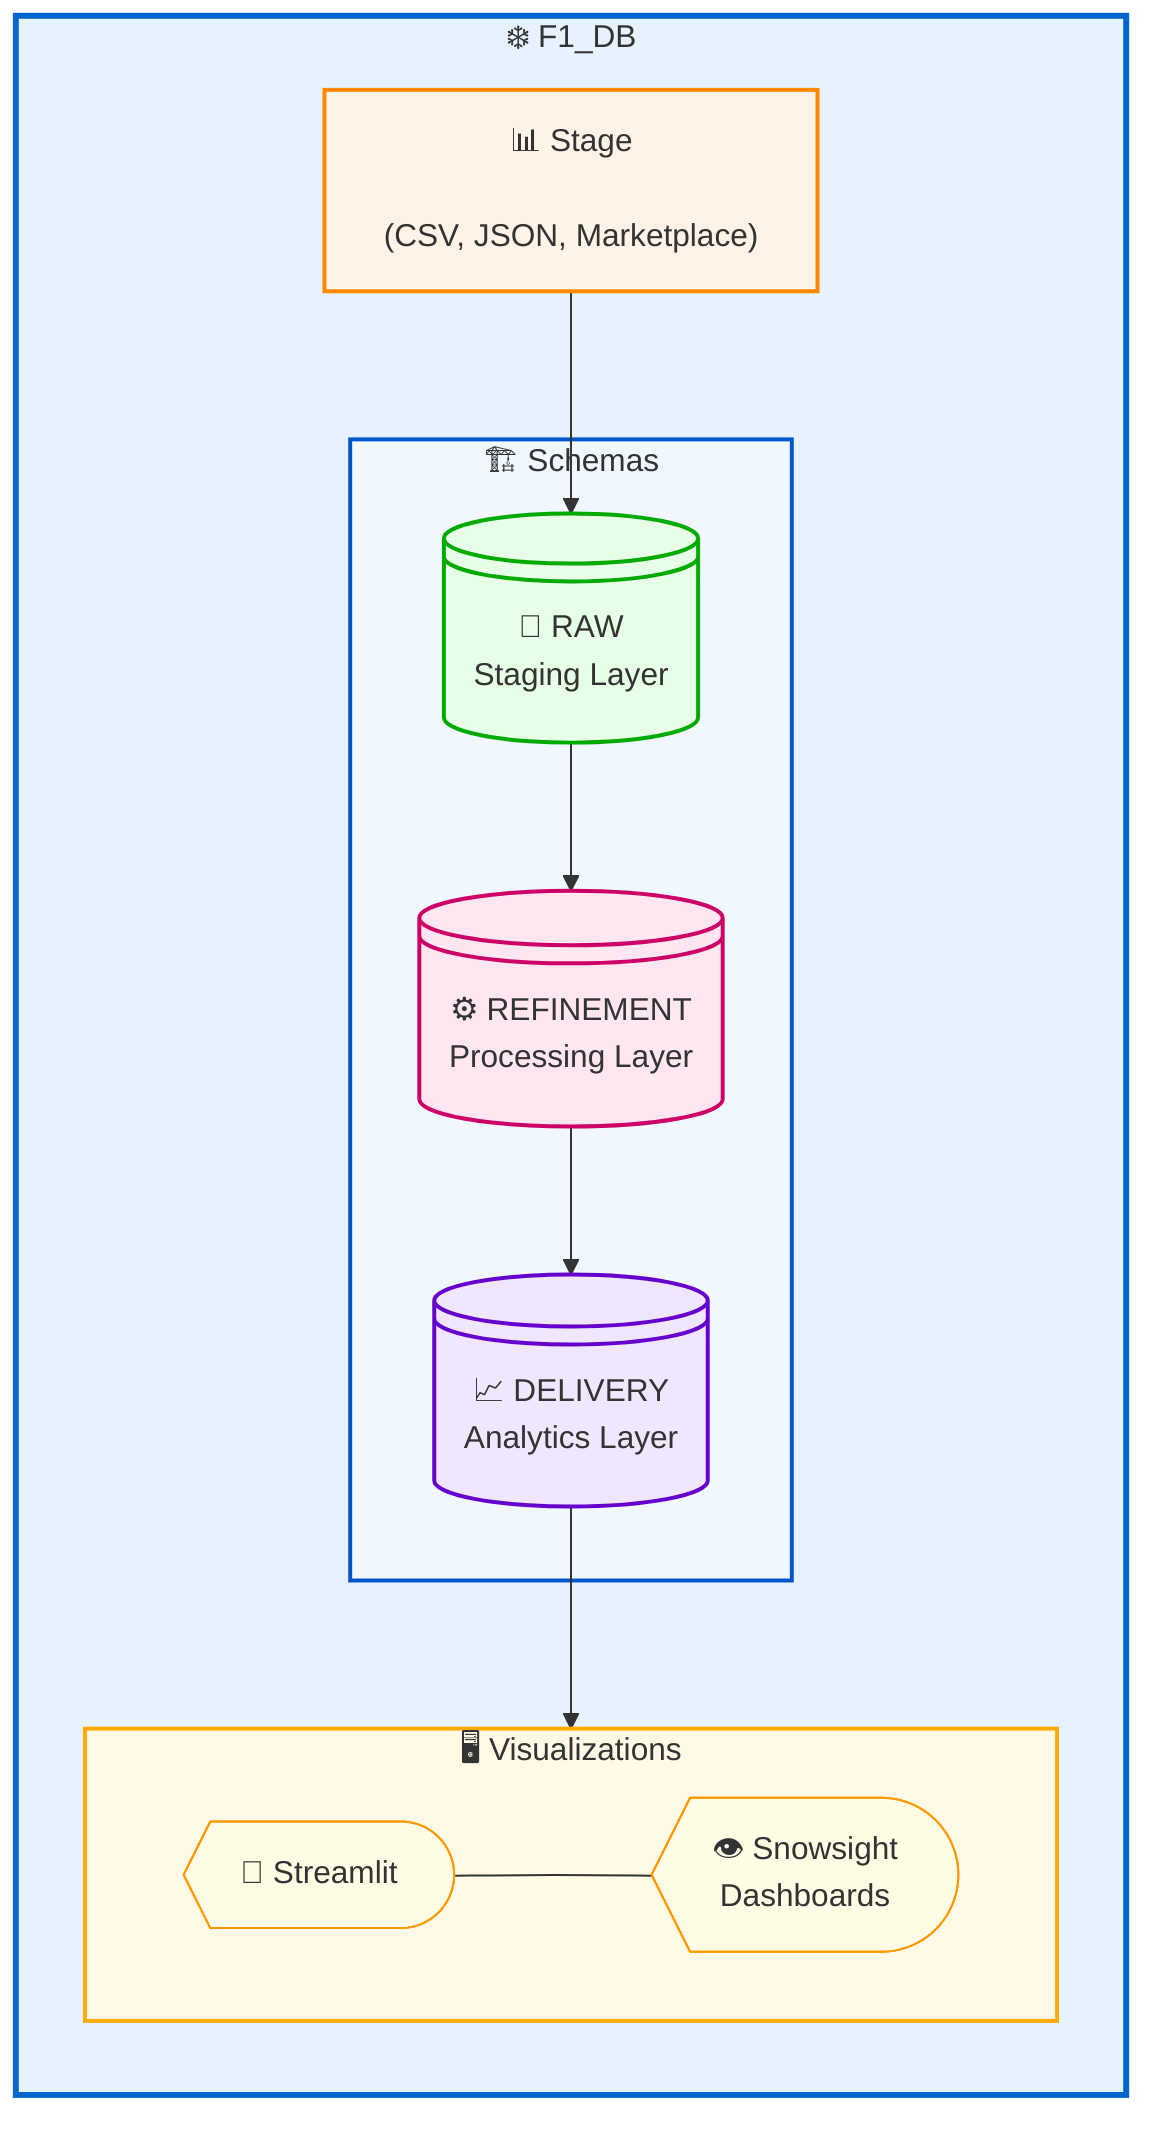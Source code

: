 flowchart TB
  subgraph database["❄️ F1_DB"]
    direction TB
    
    sources["📊 Stage<br/>
    (CSV, JSON, Marketplace)"]
    
    subgraph schemas["🏗️  Schemas"]
        direction TB
        
        raw@{ shape: lin-cyl, label: "🚪 RAW <br/>Staging Layer<br/>" }
             
        refinement@{ shape: lin-cyl, label: "⚙️ REFINEMENT <br/>Processing Layer<br/>" }
        
        delivery@{ shape: lin-cyl, label: "📈 DELIVERY <br/>Analytics Layer<br/>" }
        raw --> refinement
        refinement --> delivery
    end
    
    sources --> raw
    delivery --> applications["🖥️ Applications<br/>(Streamlit & Snowsight)"]
    
    subgraph applications["🖥️ Visualizations"]
        direction LR
        streamlit@{ shape: curv-trap, label: "🎯 Streamlit" }
        snowsight@{ shape: curv-trap, label: "👁️ Snowsight<br/>Dashboards" }
        
        streamlit --- snowsight
    end
  end
  
  
  
  %% Styling
  style database fill:#e6f3ff,stroke:#0066cc,stroke-width:3px
  style schemas fill:#f0f7ff,stroke:#0055cc,stroke-width:2px
  style applications fill:#fff9e6,stroke:#ffaa00,stroke-width:2px
  
  style sources fill:#fff2e6,stroke:#ff8800,stroke-width:2px
  style raw fill:#e6ffe6,stroke:#00aa00,stroke-width:2px
  style refinement fill:#ffe6f0,stroke:#cc0066,stroke-width:2px
  style delivery fill:#f0e6ff,stroke:#6600cc,stroke-width:2px
  style streamlit fill:#fffce6,stroke:#ff9900
  style snowsight fill:#fffce6,stroke:#ff9900